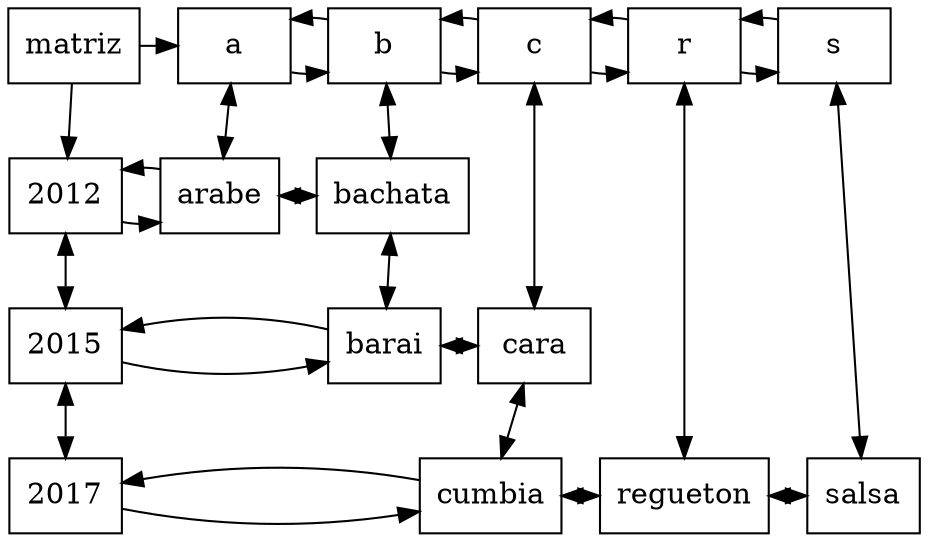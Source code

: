 digraph matriz {
rankdir=UD;
node [shape=box]; 
 
{ 
rank=min; 
m[label= "matriz"]; 
nodexa[label="a",rankdir=LR]; 
nodexb[label="b",rankdir=LR]; 
nodexc[label="c",rankdir=LR]; 
nodexr[label="r",rankdir=LR]; 
nodexs[label="s",rankdir=LR]; 

}

{
rank=same; 
nodey2012[label="2012"]; 
nodedag2012arabe[label= "arabe"]; 
nodedbg2012bachata[label= "bachata"]; 

}
{
rank=same; 
nodey2015[label="2015"]; 
nodedbg2015barai[label= "barai"]; 
nodedcg2015cara[label= "cara"]; 

}
{
rank=same; 
nodey2017[label="2017"]; 
nodedcg2017cumbia[label= "cumbia"]; 
nodedrg2017regueton[label= "regueton"]; 
nodedsg2017salsa[label= "salsa"]; 

}
m->nodexa->nodexb->nodexc->nodexr->nodexs; 
nodexs->nodexr->nodexc->nodexb->nodexa;
m->nodey2012;
nodey2012->nodey2015[rankdir=UD dir="both"]; 
nodey2015->nodey2017[rankdir=UD dir="both"]; 
nodexa->nodedag2012arabe[dir="both"];
nodexb->nodedbg2012bachata->nodedbg2015barai[dir="both"];
nodexc->nodedcg2015cara->nodedcg2017cumbia[dir="both"];
nodexr->nodedrg2017regueton[dir="both"];
nodexs->nodedsg2017salsa[dir="both"];
nodey2012->nodedag2012arabe[constraint=false]; 
nodedag2012arabe->nodey2012[constraint=false]; 
nodedag2012arabe->nodedbg2012bachata[constraint=false,dir="both"]; 
nodey2015->nodedbg2015barai[constraint=false]; 
nodedbg2015barai->nodey2015[constraint=false]; 
nodedbg2015barai->nodedcg2015cara[constraint=false,dir="both"]; 
nodey2017->nodedcg2017cumbia[constraint=false]; 
nodedcg2017cumbia->nodey2017[constraint=false]; 
nodedcg2017cumbia->nodedrg2017regueton[constraint=false,dir="both"]; 
nodedrg2017regueton->nodedsg2017salsa[constraint=false,dir="both"]; 

}